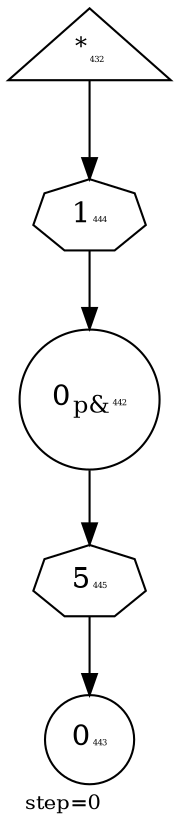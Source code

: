 digraph {
  graph  [labelloc=bottom,labeljust=left,fontsize="10",label="step=0"];
  "432" [shape=triangle,peripheries="1",label=<<SUP>*</SUP><FONT POINT-SIZE='4'>432</FONT>>,labelfontcolor=black,color=black];
  "442" [shape=circle,peripheries="1",label=<0<SUB>p&amp;</SUB><FONT POINT-SIZE='4'>442</FONT>>,labelfontcolor=black,color=black];
  "443" [shape=circle,peripheries="1",label=<0<FONT POINT-SIZE='4'>443</FONT>>,labelfontcolor=black,color=black];
  "444" [label=<1<FONT POINT-SIZE='4'>444</FONT>>,peripheries="1",color=black,shape=septagon];
  "432" -> "444" [color=black];
  "444" -> "442" [color=black];
  "445" [label=<5<FONT POINT-SIZE='4'>445</FONT>>,peripheries="1",color=black,shape=septagon];
  "442" -> "445" [color=black];
  "445" -> "443" [color=black];
}